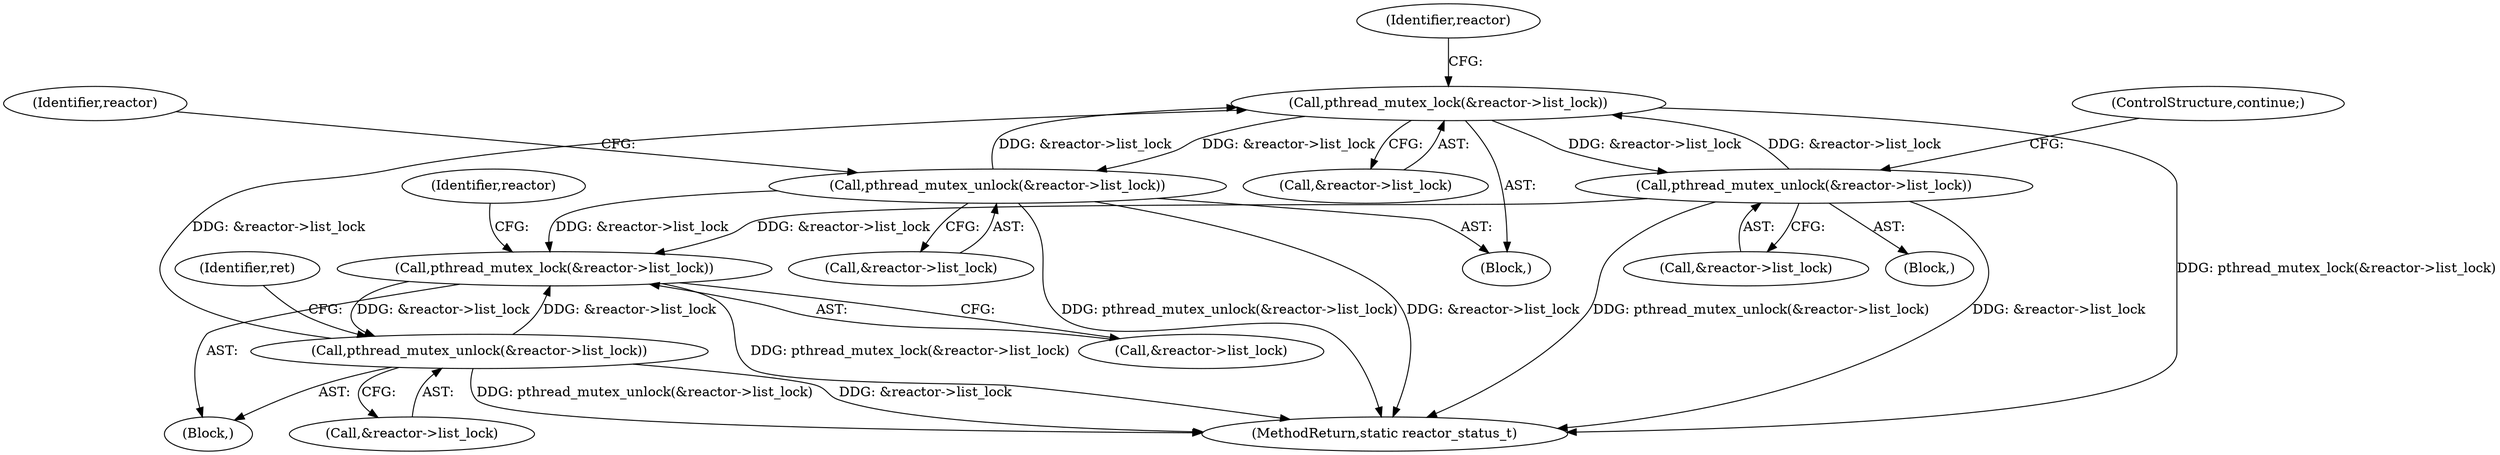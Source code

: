 digraph "0_Android_472271b153c5dc53c28beac55480a8d8434b2d5c_59@API" {
"1000235" [label="(Call,pthread_mutex_lock(&reactor->list_lock))"];
"1000143" [label="(Call,pthread_mutex_unlock(&reactor->list_lock))"];
"1000134" [label="(Call,pthread_mutex_lock(&reactor->list_lock))"];
"1000258" [label="(Call,pthread_mutex_unlock(&reactor->list_lock))"];
"1000235" [label="(Call,pthread_mutex_lock(&reactor->list_lock))"];
"1000247" [label="(Call,pthread_mutex_unlock(&reactor->list_lock))"];
"1000197" [label="(Block,)"];
"1000133" [label="(Block,)"];
"1000134" [label="(Call,pthread_mutex_lock(&reactor->list_lock))"];
"1000252" [label="(ControlStructure,continue;)"];
"1000152" [label="(Identifier,ret)"];
"1000141" [label="(Identifier,reactor)"];
"1000248" [label="(Call,&reactor->list_lock)"];
"1000265" [label="(Identifier,reactor)"];
"1000243" [label="(Identifier,reactor)"];
"1000247" [label="(Call,pthread_mutex_unlock(&reactor->list_lock))"];
"1000258" [label="(Call,pthread_mutex_unlock(&reactor->list_lock))"];
"1000259" [label="(Call,&reactor->list_lock)"];
"1000235" [label="(Call,pthread_mutex_lock(&reactor->list_lock))"];
"1000246" [label="(Block,)"];
"1000236" [label="(Call,&reactor->list_lock)"];
"1000335" [label="(MethodReturn,static reactor_status_t)"];
"1000135" [label="(Call,&reactor->list_lock)"];
"1000143" [label="(Call,pthread_mutex_unlock(&reactor->list_lock))"];
"1000144" [label="(Call,&reactor->list_lock)"];
"1000235" -> "1000197"  [label="AST: "];
"1000235" -> "1000236"  [label="CFG: "];
"1000236" -> "1000235"  [label="AST: "];
"1000243" -> "1000235"  [label="CFG: "];
"1000235" -> "1000335"  [label="DDG: pthread_mutex_lock(&reactor->list_lock)"];
"1000143" -> "1000235"  [label="DDG: &reactor->list_lock"];
"1000258" -> "1000235"  [label="DDG: &reactor->list_lock"];
"1000247" -> "1000235"  [label="DDG: &reactor->list_lock"];
"1000235" -> "1000247"  [label="DDG: &reactor->list_lock"];
"1000235" -> "1000258"  [label="DDG: &reactor->list_lock"];
"1000143" -> "1000133"  [label="AST: "];
"1000143" -> "1000144"  [label="CFG: "];
"1000144" -> "1000143"  [label="AST: "];
"1000152" -> "1000143"  [label="CFG: "];
"1000143" -> "1000335"  [label="DDG: &reactor->list_lock"];
"1000143" -> "1000335"  [label="DDG: pthread_mutex_unlock(&reactor->list_lock)"];
"1000143" -> "1000134"  [label="DDG: &reactor->list_lock"];
"1000134" -> "1000143"  [label="DDG: &reactor->list_lock"];
"1000134" -> "1000133"  [label="AST: "];
"1000134" -> "1000135"  [label="CFG: "];
"1000135" -> "1000134"  [label="AST: "];
"1000141" -> "1000134"  [label="CFG: "];
"1000134" -> "1000335"  [label="DDG: pthread_mutex_lock(&reactor->list_lock)"];
"1000258" -> "1000134"  [label="DDG: &reactor->list_lock"];
"1000247" -> "1000134"  [label="DDG: &reactor->list_lock"];
"1000258" -> "1000197"  [label="AST: "];
"1000258" -> "1000259"  [label="CFG: "];
"1000259" -> "1000258"  [label="AST: "];
"1000265" -> "1000258"  [label="CFG: "];
"1000258" -> "1000335"  [label="DDG: pthread_mutex_unlock(&reactor->list_lock)"];
"1000258" -> "1000335"  [label="DDG: &reactor->list_lock"];
"1000247" -> "1000246"  [label="AST: "];
"1000247" -> "1000248"  [label="CFG: "];
"1000248" -> "1000247"  [label="AST: "];
"1000252" -> "1000247"  [label="CFG: "];
"1000247" -> "1000335"  [label="DDG: &reactor->list_lock"];
"1000247" -> "1000335"  [label="DDG: pthread_mutex_unlock(&reactor->list_lock)"];
}
